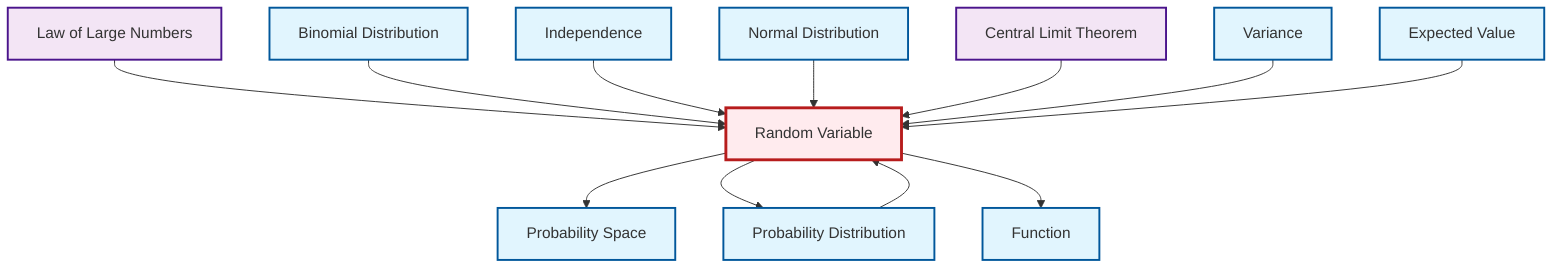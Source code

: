 graph TD
    classDef definition fill:#e1f5fe,stroke:#01579b,stroke-width:2px
    classDef theorem fill:#f3e5f5,stroke:#4a148c,stroke-width:2px
    classDef axiom fill:#fff3e0,stroke:#e65100,stroke-width:2px
    classDef example fill:#e8f5e9,stroke:#1b5e20,stroke-width:2px
    classDef current fill:#ffebee,stroke:#b71c1c,stroke-width:3px
    def-binomial-distribution["Binomial Distribution"]:::definition
    def-probability-space["Probability Space"]:::definition
    def-independence["Independence"]:::definition
    def-function["Function"]:::definition
    thm-central-limit["Central Limit Theorem"]:::theorem
    thm-law-of-large-numbers["Law of Large Numbers"]:::theorem
    def-normal-distribution["Normal Distribution"]:::definition
    def-random-variable["Random Variable"]:::definition
    def-probability-distribution["Probability Distribution"]:::definition
    def-variance["Variance"]:::definition
    def-expectation["Expected Value"]:::definition
    thm-law-of-large-numbers --> def-random-variable
    def-binomial-distribution --> def-random-variable
    def-independence --> def-random-variable
    def-random-variable --> def-probability-space
    def-normal-distribution --> def-random-variable
    def-probability-distribution --> def-random-variable
    thm-central-limit --> def-random-variable
    def-random-variable --> def-probability-distribution
    def-random-variable --> def-function
    def-variance --> def-random-variable
    def-expectation --> def-random-variable
    class def-random-variable current